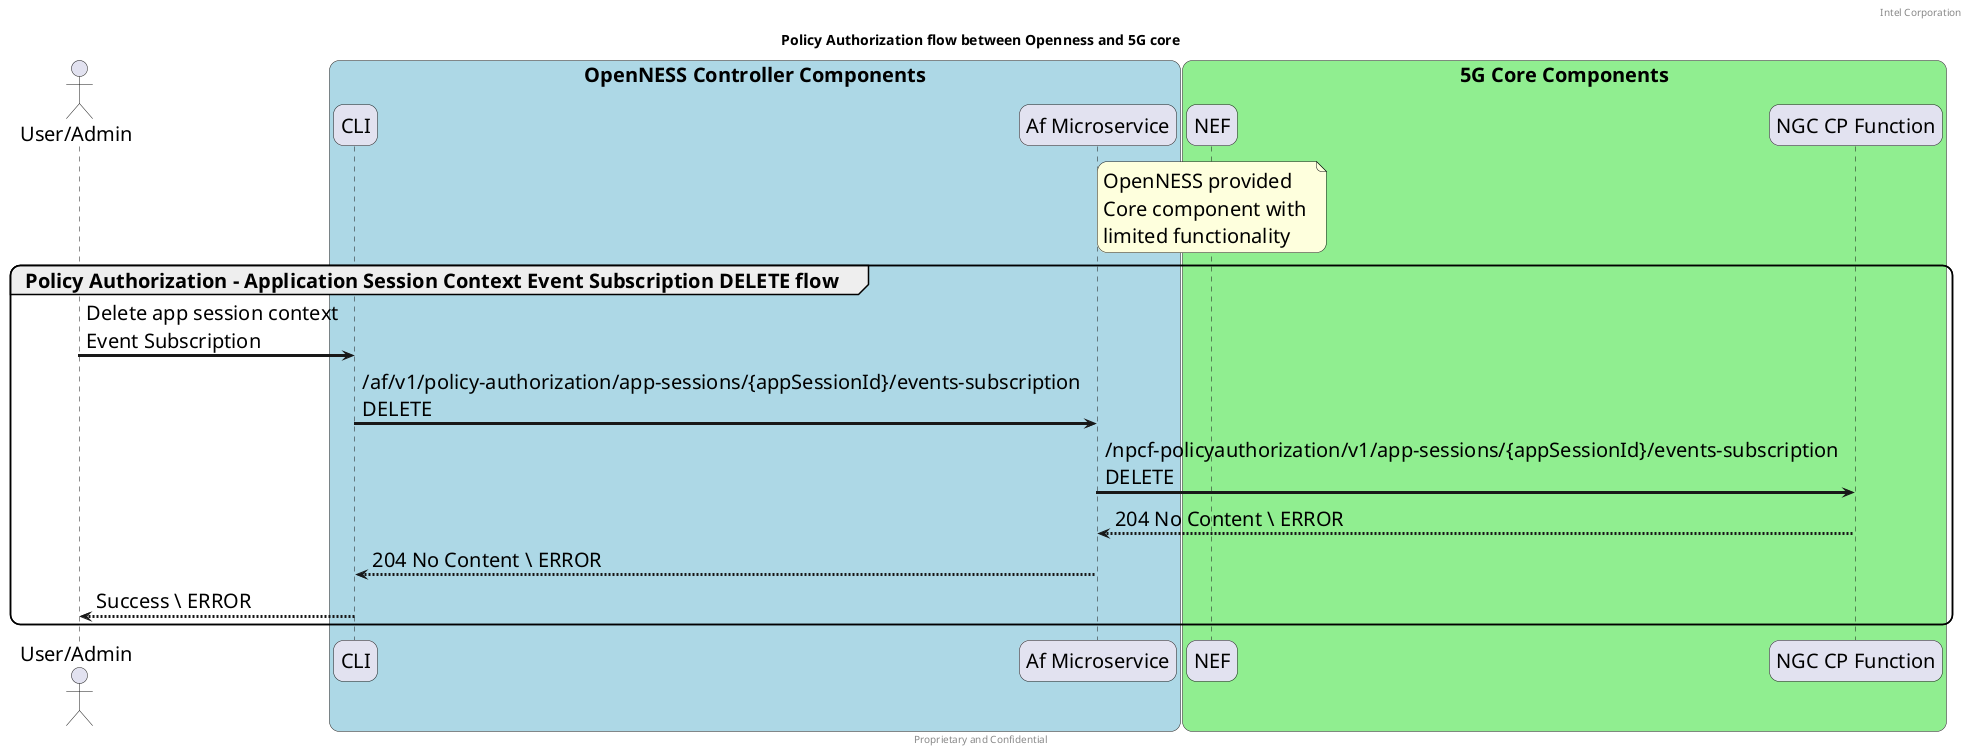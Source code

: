 @startuml
/' SPDX-License-Identifier: Apache-2.0
   Copyright (c) 2020 Intel Corporation
'/
skinparam monochrome false
skinparam roundcorner 20
skinparam defaultFontName "Intel Clear"
skinparam defaultFontSize 20
skinparam maxmessagesize 300
skinparam sequenceArrowThickness 3

header Intel Corporation
footer Proprietary and Confidential

title Policy Authorization flow between Openness and 5G core


actor "User/Admin" as user
participant "CLI" as CLI 
participant "Af Microservice" as AF 
participant "NEF" as NEF
participant "NGC CP Function" as 5GC

box "OpenNESS Controller Components" #LightBlue
	participant CLI
    participant AF
end box

box "5G Core Components" #LightGreen
	participant NEF
    participant 5GC
    note over NEF 
        OpenNESS provided 
        Core component with 
        limited functionality
    end note    
end box

group Policy Authorization - Application Session Context Event Subscription DELETE flow
    user -> CLI : Delete app session context Event Subscription
    CLI -> AF : /af/v1/policy-authorization/app-sessions/{appSessionId}/events-subscription DELETE
    AF -> 5GC : /npcf-policyauthorization/v1/app-sessions/{appSessionId}/events-subscription DELETE

    5GC --> AF : 204 No Content \ ERROR 
    AF --> CLI : 204 No Content \ ERROR 
    CLI --> user : Success \ ERROR
end
@enduml